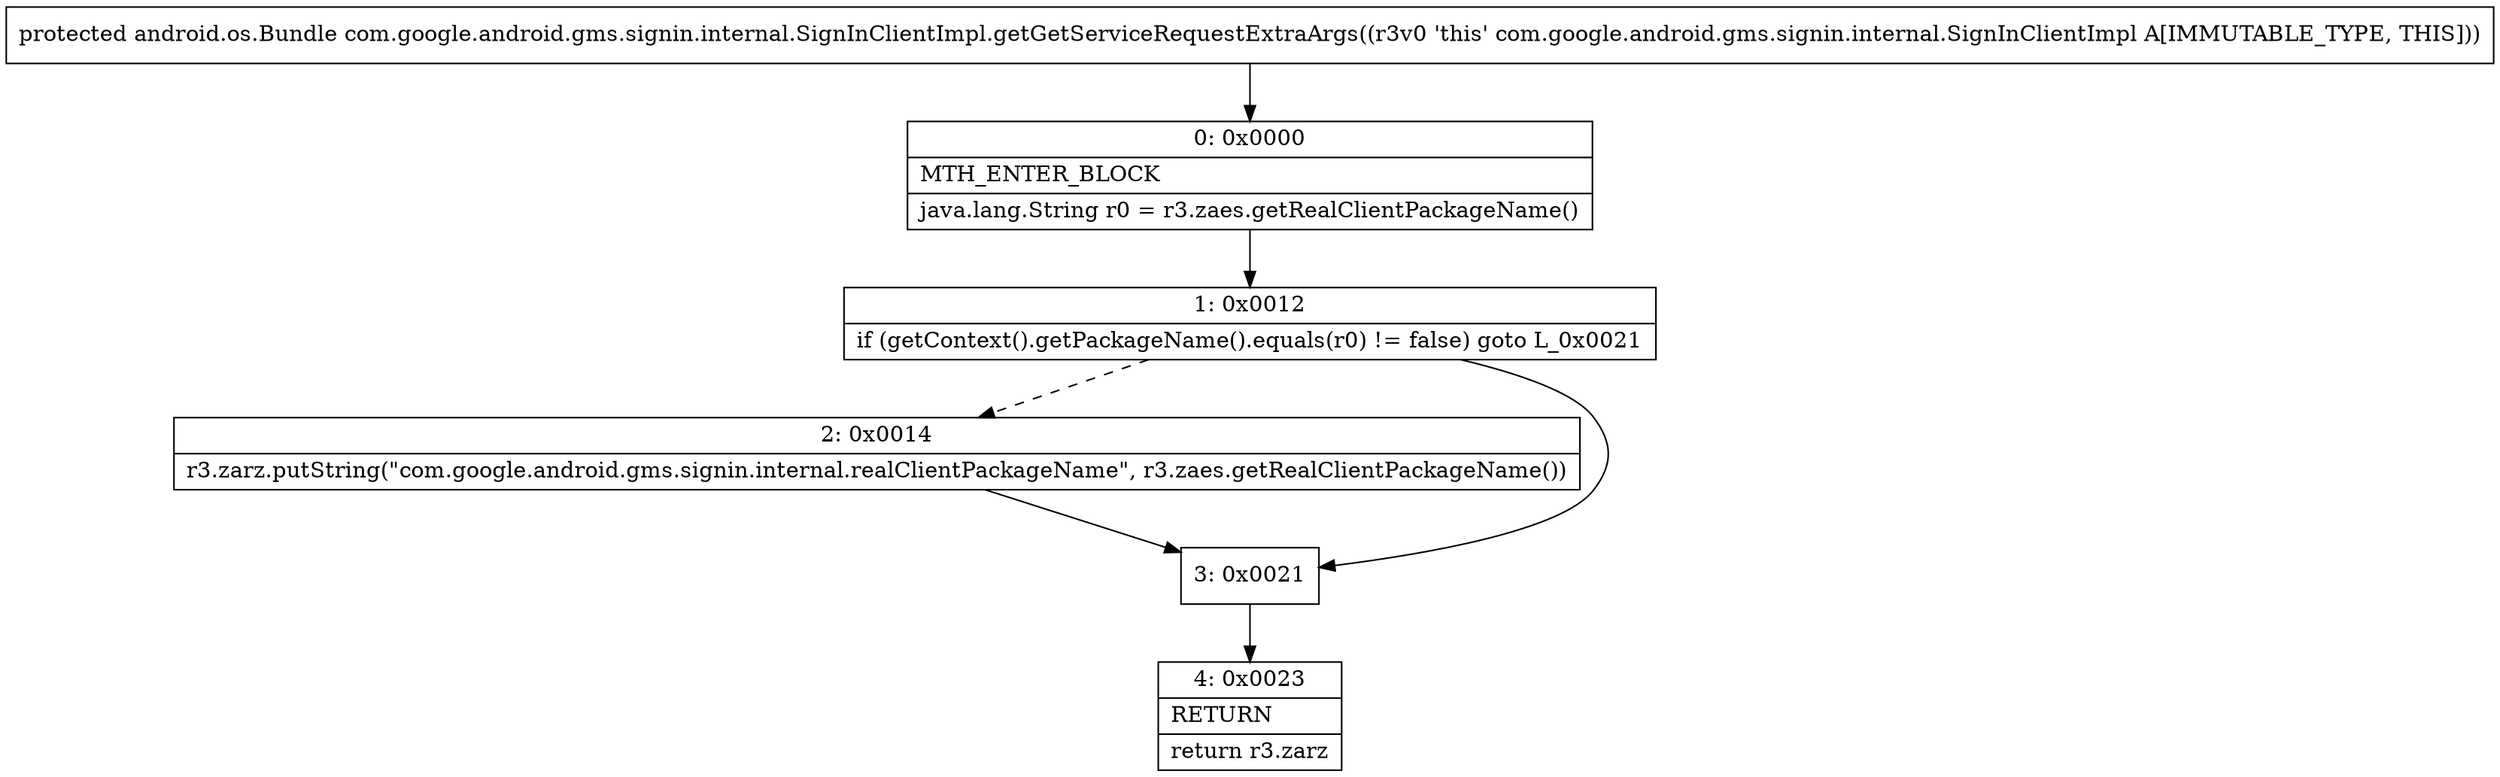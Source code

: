 digraph "CFG forcom.google.android.gms.signin.internal.SignInClientImpl.getGetServiceRequestExtraArgs()Landroid\/os\/Bundle;" {
Node_0 [shape=record,label="{0\:\ 0x0000|MTH_ENTER_BLOCK\l|java.lang.String r0 = r3.zaes.getRealClientPackageName()\l}"];
Node_1 [shape=record,label="{1\:\ 0x0012|if (getContext().getPackageName().equals(r0) != false) goto L_0x0021\l}"];
Node_2 [shape=record,label="{2\:\ 0x0014|r3.zarz.putString(\"com.google.android.gms.signin.internal.realClientPackageName\", r3.zaes.getRealClientPackageName())\l}"];
Node_3 [shape=record,label="{3\:\ 0x0021}"];
Node_4 [shape=record,label="{4\:\ 0x0023|RETURN\l|return r3.zarz\l}"];
MethodNode[shape=record,label="{protected android.os.Bundle com.google.android.gms.signin.internal.SignInClientImpl.getGetServiceRequestExtraArgs((r3v0 'this' com.google.android.gms.signin.internal.SignInClientImpl A[IMMUTABLE_TYPE, THIS])) }"];
MethodNode -> Node_0;
Node_0 -> Node_1;
Node_1 -> Node_2[style=dashed];
Node_1 -> Node_3;
Node_2 -> Node_3;
Node_3 -> Node_4;
}

